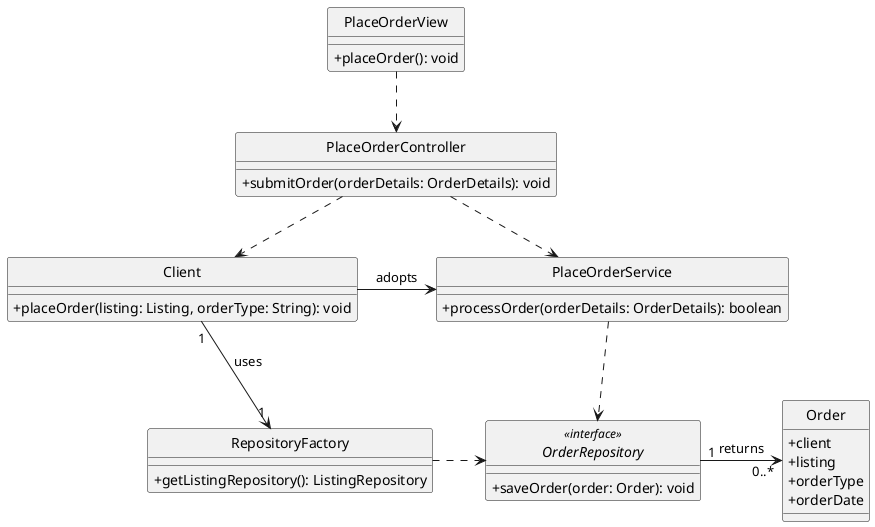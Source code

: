 @startuml
hide circle
skinparam classAttributeIconSize 0

class PlaceOrderView {
  +placeOrder(): void
}

class PlaceOrderController {
  +submitOrder(orderDetails: OrderDetails): void
}

class PlaceOrderService {
  +processOrder(orderDetails: OrderDetails): boolean
}

interface OrderRepository <<interface>> {
  +saveOrder(order: Order): void
}


class Order {
  +client
  +listing
  +orderType
  +orderDate
}

class Client {
   +placeOrder(listing: Listing, orderType: String): void
}
class RepositoryFactory{
  +getListingRepository(): ListingRepository
}
Client "1" -down-> "1" RepositoryFactory:  uses
Client -> PlaceOrderService :  adopts
OrderRepository "1" -right-> "0..*" Order:  returns
PlaceOrderController ..> Client
PlaceOrderView ..> PlaceOrderController
PlaceOrderController ..> PlaceOrderService
PlaceOrderService ..> OrderRepository
RepositoryFactory .right.> OrderRepository
@enduml
